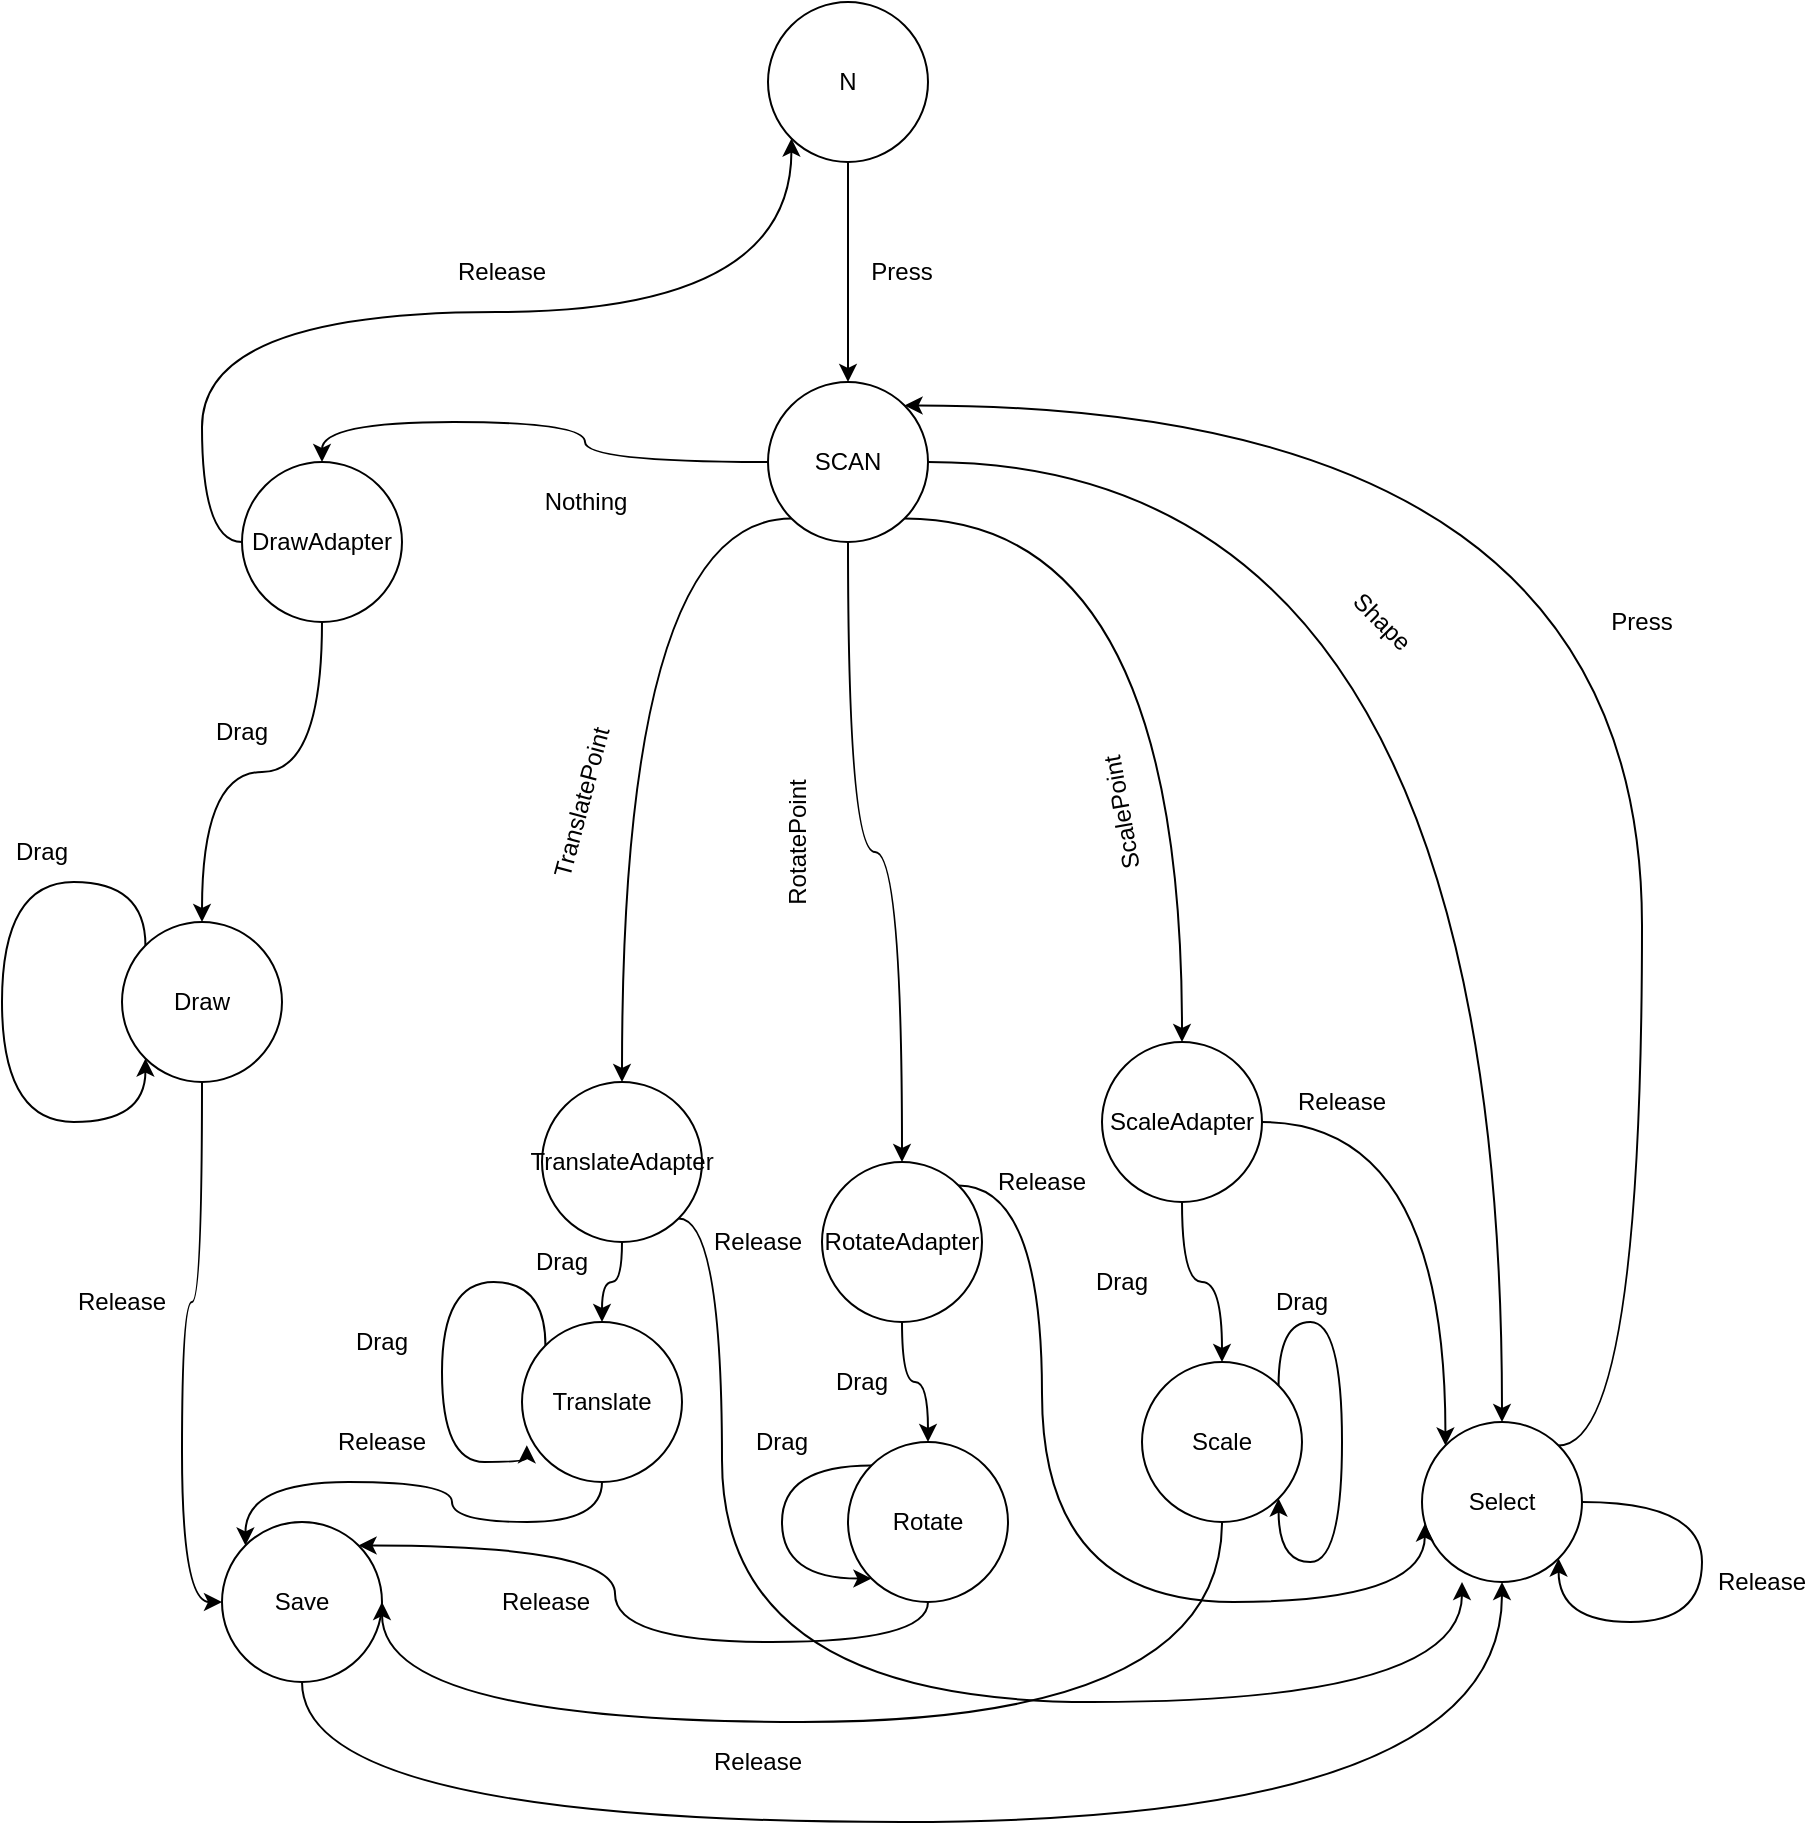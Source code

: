 <mxfile version="10.7.7" type="device"><diagram id="AWvB3p-u9AxMmlX4PqXI" name="Page-1"><mxGraphModel dx="1074" dy="1567" grid="1" gridSize="10" guides="1" tooltips="1" connect="1" arrows="1" fold="1" page="1" pageScale="1" pageWidth="827" pageHeight="1169" math="0" shadow="0"><root><mxCell id="0"/><mxCell id="1" parent="0"/><mxCell id="Fp3sdAvw4P0vKr3MgJgZ-13" style="edgeStyle=orthogonalEdgeStyle;rounded=0;orthogonalLoop=1;jettySize=auto;html=1;exitX=0.5;exitY=1;exitDx=0;exitDy=0;entryX=0.5;entryY=0;entryDx=0;entryDy=0;curved=1;" edge="1" parent="1" source="Fp3sdAvw4P0vKr3MgJgZ-1" target="Fp3sdAvw4P0vKr3MgJgZ-2"><mxGeometry relative="1" as="geometry"/></mxCell><mxCell id="Fp3sdAvw4P0vKr3MgJgZ-1" value="N" style="ellipse;whiteSpace=wrap;html=1;aspect=fixed;" vertex="1" parent="1"><mxGeometry x="413" y="210" width="80" height="80" as="geometry"/></mxCell><mxCell id="Fp3sdAvw4P0vKr3MgJgZ-14" style="edgeStyle=orthogonalEdgeStyle;curved=1;rounded=0;orthogonalLoop=1;jettySize=auto;html=1;exitX=0;exitY=0.5;exitDx=0;exitDy=0;entryX=0.5;entryY=0;entryDx=0;entryDy=0;" edge="1" parent="1" source="Fp3sdAvw4P0vKr3MgJgZ-2" target="Fp3sdAvw4P0vKr3MgJgZ-3"><mxGeometry relative="1" as="geometry"/></mxCell><mxCell id="Fp3sdAvw4P0vKr3MgJgZ-15" style="edgeStyle=orthogonalEdgeStyle;curved=1;rounded=0;orthogonalLoop=1;jettySize=auto;html=1;exitX=0;exitY=1;exitDx=0;exitDy=0;entryX=0.5;entryY=0;entryDx=0;entryDy=0;" edge="1" parent="1" source="Fp3sdAvw4P0vKr3MgJgZ-2" target="Fp3sdAvw4P0vKr3MgJgZ-7"><mxGeometry relative="1" as="geometry"/></mxCell><mxCell id="Fp3sdAvw4P0vKr3MgJgZ-16" style="edgeStyle=orthogonalEdgeStyle;curved=1;rounded=0;orthogonalLoop=1;jettySize=auto;html=1;exitX=0.5;exitY=1;exitDx=0;exitDy=0;entryX=0.5;entryY=0;entryDx=0;entryDy=0;" edge="1" parent="1" source="Fp3sdAvw4P0vKr3MgJgZ-2" target="Fp3sdAvw4P0vKr3MgJgZ-8"><mxGeometry relative="1" as="geometry"/></mxCell><mxCell id="Fp3sdAvw4P0vKr3MgJgZ-17" style="edgeStyle=orthogonalEdgeStyle;curved=1;rounded=0;orthogonalLoop=1;jettySize=auto;html=1;exitX=1;exitY=1;exitDx=0;exitDy=0;entryX=0.5;entryY=0;entryDx=0;entryDy=0;" edge="1" parent="1" source="Fp3sdAvw4P0vKr3MgJgZ-2" target="Fp3sdAvw4P0vKr3MgJgZ-9"><mxGeometry relative="1" as="geometry"/></mxCell><mxCell id="Fp3sdAvw4P0vKr3MgJgZ-18" style="edgeStyle=orthogonalEdgeStyle;curved=1;rounded=0;orthogonalLoop=1;jettySize=auto;html=1;exitX=1;exitY=0.5;exitDx=0;exitDy=0;entryX=0.5;entryY=0;entryDx=0;entryDy=0;" edge="1" parent="1" source="Fp3sdAvw4P0vKr3MgJgZ-2" target="Fp3sdAvw4P0vKr3MgJgZ-6"><mxGeometry relative="1" as="geometry"/></mxCell><mxCell id="Fp3sdAvw4P0vKr3MgJgZ-2" value="SCAN" style="ellipse;whiteSpace=wrap;html=1;aspect=fixed;" vertex="1" parent="1"><mxGeometry x="413" y="400" width="80" height="80" as="geometry"/></mxCell><mxCell id="Fp3sdAvw4P0vKr3MgJgZ-19" style="edgeStyle=orthogonalEdgeStyle;curved=1;rounded=0;orthogonalLoop=1;jettySize=auto;html=1;exitX=0.5;exitY=1;exitDx=0;exitDy=0;entryX=0.5;entryY=0;entryDx=0;entryDy=0;" edge="1" parent="1" source="Fp3sdAvw4P0vKr3MgJgZ-3" target="Fp3sdAvw4P0vKr3MgJgZ-4"><mxGeometry relative="1" as="geometry"/></mxCell><mxCell id="Fp3sdAvw4P0vKr3MgJgZ-33" style="edgeStyle=orthogonalEdgeStyle;curved=1;rounded=0;orthogonalLoop=1;jettySize=auto;html=1;exitX=0;exitY=0.5;exitDx=0;exitDy=0;entryX=0;entryY=1;entryDx=0;entryDy=0;" edge="1" parent="1" source="Fp3sdAvw4P0vKr3MgJgZ-3" target="Fp3sdAvw4P0vKr3MgJgZ-1"><mxGeometry relative="1" as="geometry"/></mxCell><mxCell id="Fp3sdAvw4P0vKr3MgJgZ-3" value="DrawAdapter" style="ellipse;whiteSpace=wrap;html=1;aspect=fixed;" vertex="1" parent="1"><mxGeometry x="150" y="440" width="80" height="80" as="geometry"/></mxCell><mxCell id="Fp3sdAvw4P0vKr3MgJgZ-26" style="edgeStyle=orthogonalEdgeStyle;curved=1;rounded=0;orthogonalLoop=1;jettySize=auto;html=1;exitX=0.5;exitY=1;exitDx=0;exitDy=0;entryX=0;entryY=0.5;entryDx=0;entryDy=0;" edge="1" parent="1" source="Fp3sdAvw4P0vKr3MgJgZ-4" target="Fp3sdAvw4P0vKr3MgJgZ-11"><mxGeometry relative="1" as="geometry"/></mxCell><mxCell id="Fp3sdAvw4P0vKr3MgJgZ-4" value="Draw&lt;br&gt;" style="ellipse;whiteSpace=wrap;html=1;aspect=fixed;" vertex="1" parent="1"><mxGeometry x="90" y="670" width="80" height="80" as="geometry"/></mxCell><mxCell id="Fp3sdAvw4P0vKr3MgJgZ-31" style="edgeStyle=orthogonalEdgeStyle;curved=1;rounded=0;orthogonalLoop=1;jettySize=auto;html=1;exitX=1;exitY=0;exitDx=0;exitDy=0;entryX=1;entryY=0;entryDx=0;entryDy=0;" edge="1" parent="1" source="Fp3sdAvw4P0vKr3MgJgZ-6" target="Fp3sdAvw4P0vKr3MgJgZ-2"><mxGeometry relative="1" as="geometry"><Array as="points"><mxPoint x="850" y="932"/><mxPoint x="850" y="412"/></Array></mxGeometry></mxCell><mxCell id="Fp3sdAvw4P0vKr3MgJgZ-6" value="Select" style="ellipse;whiteSpace=wrap;html=1;aspect=fixed;" vertex="1" parent="1"><mxGeometry x="740" y="920" width="80" height="80" as="geometry"/></mxCell><mxCell id="Fp3sdAvw4P0vKr3MgJgZ-25" style="edgeStyle=orthogonalEdgeStyle;curved=1;rounded=0;orthogonalLoop=1;jettySize=auto;html=1;exitX=0.5;exitY=1;exitDx=0;exitDy=0;entryX=0.5;entryY=0;entryDx=0;entryDy=0;" edge="1" parent="1" source="Fp3sdAvw4P0vKr3MgJgZ-7" target="Fp3sdAvw4P0vKr3MgJgZ-20"><mxGeometry relative="1" as="geometry"/></mxCell><mxCell id="Fp3sdAvw4P0vKr3MgJgZ-38" style="edgeStyle=orthogonalEdgeStyle;curved=1;rounded=0;orthogonalLoop=1;jettySize=auto;html=1;exitX=1;exitY=1;exitDx=0;exitDy=0;entryX=0.25;entryY=1;entryDx=0;entryDy=0;entryPerimeter=0;" edge="1" parent="1" source="Fp3sdAvw4P0vKr3MgJgZ-7" target="Fp3sdAvw4P0vKr3MgJgZ-6"><mxGeometry relative="1" as="geometry"><Array as="points"><mxPoint x="390" y="818"/><mxPoint x="390" y="1060"/><mxPoint x="760" y="1060"/></Array></mxGeometry></mxCell><mxCell id="Fp3sdAvw4P0vKr3MgJgZ-7" value="TranslateAdapter" style="ellipse;whiteSpace=wrap;html=1;aspect=fixed;" vertex="1" parent="1"><mxGeometry x="300" y="750" width="80" height="80" as="geometry"/></mxCell><mxCell id="Fp3sdAvw4P0vKr3MgJgZ-24" style="edgeStyle=orthogonalEdgeStyle;curved=1;rounded=0;orthogonalLoop=1;jettySize=auto;html=1;exitX=0.5;exitY=1;exitDx=0;exitDy=0;" edge="1" parent="1" source="Fp3sdAvw4P0vKr3MgJgZ-8" target="Fp3sdAvw4P0vKr3MgJgZ-21"><mxGeometry relative="1" as="geometry"/></mxCell><mxCell id="Fp3sdAvw4P0vKr3MgJgZ-37" style="edgeStyle=orthogonalEdgeStyle;curved=1;rounded=0;orthogonalLoop=1;jettySize=auto;html=1;exitX=1;exitY=0;exitDx=0;exitDy=0;entryX=0.018;entryY=0.635;entryDx=0;entryDy=0;entryPerimeter=0;" edge="1" parent="1" source="Fp3sdAvw4P0vKr3MgJgZ-8" target="Fp3sdAvw4P0vKr3MgJgZ-6"><mxGeometry relative="1" as="geometry"><Array as="points"><mxPoint x="550" y="801"/><mxPoint x="550" y="1010"/><mxPoint x="741" y="1010"/></Array></mxGeometry></mxCell><mxCell id="Fp3sdAvw4P0vKr3MgJgZ-8" value="RotateAdapter" style="ellipse;whiteSpace=wrap;html=1;aspect=fixed;" vertex="1" parent="1"><mxGeometry x="440" y="790" width="80" height="80" as="geometry"/></mxCell><mxCell id="Fp3sdAvw4P0vKr3MgJgZ-23" style="edgeStyle=orthogonalEdgeStyle;curved=1;rounded=0;orthogonalLoop=1;jettySize=auto;html=1;exitX=0.5;exitY=1;exitDx=0;exitDy=0;" edge="1" parent="1" source="Fp3sdAvw4P0vKr3MgJgZ-9" target="Fp3sdAvw4P0vKr3MgJgZ-22"><mxGeometry relative="1" as="geometry"/></mxCell><mxCell id="Fp3sdAvw4P0vKr3MgJgZ-36" style="edgeStyle=orthogonalEdgeStyle;curved=1;rounded=0;orthogonalLoop=1;jettySize=auto;html=1;exitX=1;exitY=0.5;exitDx=0;exitDy=0;entryX=0;entryY=0;entryDx=0;entryDy=0;" edge="1" parent="1" source="Fp3sdAvw4P0vKr3MgJgZ-9" target="Fp3sdAvw4P0vKr3MgJgZ-6"><mxGeometry relative="1" as="geometry"/></mxCell><mxCell id="Fp3sdAvw4P0vKr3MgJgZ-9" value="ScaleAdapter" style="ellipse;whiteSpace=wrap;html=1;aspect=fixed;" vertex="1" parent="1"><mxGeometry x="580" y="730" width="80" height="80" as="geometry"/></mxCell><mxCell id="Fp3sdAvw4P0vKr3MgJgZ-30" style="edgeStyle=orthogonalEdgeStyle;curved=1;rounded=0;orthogonalLoop=1;jettySize=auto;html=1;exitX=0.5;exitY=1;exitDx=0;exitDy=0;entryX=0.5;entryY=1;entryDx=0;entryDy=0;" edge="1" parent="1" source="Fp3sdAvw4P0vKr3MgJgZ-11" target="Fp3sdAvw4P0vKr3MgJgZ-6"><mxGeometry relative="1" as="geometry"><mxPoint x="790" y="1070" as="targetPoint"/><Array as="points"><mxPoint x="180" y="1120"/><mxPoint x="780" y="1120"/></Array></mxGeometry></mxCell><mxCell id="Fp3sdAvw4P0vKr3MgJgZ-11" value="Save" style="ellipse;whiteSpace=wrap;html=1;aspect=fixed;" vertex="1" parent="1"><mxGeometry x="140" y="970" width="80" height="80" as="geometry"/></mxCell><mxCell id="Fp3sdAvw4P0vKr3MgJgZ-27" style="edgeStyle=orthogonalEdgeStyle;curved=1;rounded=0;orthogonalLoop=1;jettySize=auto;html=1;exitX=0.5;exitY=1;exitDx=0;exitDy=0;entryX=0;entryY=0;entryDx=0;entryDy=0;" edge="1" parent="1" source="Fp3sdAvw4P0vKr3MgJgZ-20" target="Fp3sdAvw4P0vKr3MgJgZ-11"><mxGeometry relative="1" as="geometry"/></mxCell><mxCell id="Fp3sdAvw4P0vKr3MgJgZ-20" value="Translate" style="ellipse;whiteSpace=wrap;html=1;aspect=fixed;" vertex="1" parent="1"><mxGeometry x="290" y="870" width="80" height="80" as="geometry"/></mxCell><mxCell id="Fp3sdAvw4P0vKr3MgJgZ-28" style="edgeStyle=orthogonalEdgeStyle;curved=1;rounded=0;orthogonalLoop=1;jettySize=auto;html=1;exitX=0.5;exitY=1;exitDx=0;exitDy=0;entryX=1;entryY=0;entryDx=0;entryDy=0;" edge="1" parent="1" source="Fp3sdAvw4P0vKr3MgJgZ-21" target="Fp3sdAvw4P0vKr3MgJgZ-11"><mxGeometry relative="1" as="geometry"/></mxCell><mxCell id="Fp3sdAvw4P0vKr3MgJgZ-21" value="Rotate" style="ellipse;whiteSpace=wrap;html=1;aspect=fixed;" vertex="1" parent="1"><mxGeometry x="453" y="930" width="80" height="80" as="geometry"/></mxCell><mxCell id="Fp3sdAvw4P0vKr3MgJgZ-29" style="edgeStyle=orthogonalEdgeStyle;curved=1;rounded=0;orthogonalLoop=1;jettySize=auto;html=1;exitX=0.5;exitY=1;exitDx=0;exitDy=0;entryX=1;entryY=0.5;entryDx=0;entryDy=0;" edge="1" parent="1" source="Fp3sdAvw4P0vKr3MgJgZ-22" target="Fp3sdAvw4P0vKr3MgJgZ-11"><mxGeometry relative="1" as="geometry"><mxPoint x="280" y="1040" as="targetPoint"/><Array as="points"><mxPoint x="640" y="1070"/><mxPoint x="220" y="1070"/></Array></mxGeometry></mxCell><mxCell id="Fp3sdAvw4P0vKr3MgJgZ-22" value="Scale" style="ellipse;whiteSpace=wrap;html=1;aspect=fixed;" vertex="1" parent="1"><mxGeometry x="600" y="890" width="80" height="80" as="geometry"/></mxCell><mxCell id="Fp3sdAvw4P0vKr3MgJgZ-34" style="edgeStyle=orthogonalEdgeStyle;curved=1;rounded=0;orthogonalLoop=1;jettySize=auto;html=1;exitX=1;exitY=0.5;exitDx=0;exitDy=0;entryX=1;entryY=1;entryDx=0;entryDy=0;" edge="1" parent="1" source="Fp3sdAvw4P0vKr3MgJgZ-6" target="Fp3sdAvw4P0vKr3MgJgZ-6"><mxGeometry relative="1" as="geometry"><Array as="points"><mxPoint x="880" y="960"/><mxPoint x="880" y="1020"/><mxPoint x="808" y="1020"/></Array></mxGeometry></mxCell><mxCell id="Fp3sdAvw4P0vKr3MgJgZ-35" style="edgeStyle=orthogonalEdgeStyle;curved=1;rounded=0;orthogonalLoop=1;jettySize=auto;html=1;exitX=0;exitY=0;exitDx=0;exitDy=0;entryX=0;entryY=1;entryDx=0;entryDy=0;" edge="1" parent="1" source="Fp3sdAvw4P0vKr3MgJgZ-4" target="Fp3sdAvw4P0vKr3MgJgZ-4"><mxGeometry relative="1" as="geometry"><Array as="points"><mxPoint x="102" y="650"/><mxPoint x="30" y="650"/><mxPoint x="30" y="770"/><mxPoint x="102" y="770"/></Array></mxGeometry></mxCell><mxCell id="Fp3sdAvw4P0vKr3MgJgZ-39" value="Press" style="text;html=1;strokeColor=none;fillColor=none;align=center;verticalAlign=middle;whiteSpace=wrap;rounded=0;" vertex="1" parent="1"><mxGeometry x="460" y="335" width="40" height="20" as="geometry"/></mxCell><mxCell id="Fp3sdAvw4P0vKr3MgJgZ-40" value="Release" style="text;html=1;strokeColor=none;fillColor=none;align=center;verticalAlign=middle;whiteSpace=wrap;rounded=0;" vertex="1" parent="1"><mxGeometry x="260" y="335" width="40" height="20" as="geometry"/></mxCell><mxCell id="Fp3sdAvw4P0vKr3MgJgZ-41" value="Nothing" style="text;html=1;strokeColor=none;fillColor=none;align=center;verticalAlign=middle;whiteSpace=wrap;rounded=0;" vertex="1" parent="1"><mxGeometry x="302" y="450" width="40" height="20" as="geometry"/></mxCell><mxCell id="Fp3sdAvw4P0vKr3MgJgZ-42" value="TranslatePoint" style="text;html=1;strokeColor=none;fillColor=none;align=center;verticalAlign=middle;whiteSpace=wrap;rounded=0;rotation=-75;" vertex="1" parent="1"><mxGeometry x="300" y="600" width="40" height="20" as="geometry"/></mxCell><mxCell id="Fp3sdAvw4P0vKr3MgJgZ-43" value="RotatePoint" style="text;html=1;strokeColor=none;fillColor=none;align=center;verticalAlign=middle;whiteSpace=wrap;rounded=0;rotation=-90;" vertex="1" parent="1"><mxGeometry x="408" y="625" width="40" height="10" as="geometry"/></mxCell><mxCell id="Fp3sdAvw4P0vKr3MgJgZ-44" value="ScalePoint" style="text;html=1;strokeColor=none;fillColor=none;align=center;verticalAlign=middle;whiteSpace=wrap;rounded=0;rotation=-100;" vertex="1" parent="1"><mxGeometry x="570" y="605" width="40" height="20" as="geometry"/></mxCell><mxCell id="Fp3sdAvw4P0vKr3MgJgZ-45" value="Shape" style="text;html=1;strokeColor=none;fillColor=none;align=center;verticalAlign=middle;whiteSpace=wrap;rounded=0;rotation=45;" vertex="1" parent="1"><mxGeometry x="700" y="510" width="40" height="20" as="geometry"/></mxCell><mxCell id="Fp3sdAvw4P0vKr3MgJgZ-46" value="Drag" style="text;html=1;strokeColor=none;fillColor=none;align=center;verticalAlign=middle;whiteSpace=wrap;rounded=0;" vertex="1" parent="1"><mxGeometry x="130" y="564.5" width="40" height="20" as="geometry"/></mxCell><mxCell id="Fp3sdAvw4P0vKr3MgJgZ-48" value="Drag" style="text;html=1;strokeColor=none;fillColor=none;align=center;verticalAlign=middle;whiteSpace=wrap;rounded=0;" vertex="1" parent="1"><mxGeometry x="30" y="625" width="40" height="20" as="geometry"/></mxCell><mxCell id="Fp3sdAvw4P0vKr3MgJgZ-49" value="Release" style="text;html=1;strokeColor=none;fillColor=none;align=center;verticalAlign=middle;whiteSpace=wrap;rounded=0;" vertex="1" parent="1"><mxGeometry x="70" y="850" width="40" height="20" as="geometry"/></mxCell><mxCell id="Fp3sdAvw4P0vKr3MgJgZ-50" value="Release" style="text;html=1;strokeColor=none;fillColor=none;align=center;verticalAlign=middle;whiteSpace=wrap;rounded=0;" vertex="1" parent="1"><mxGeometry x="200" y="920" width="40" height="20" as="geometry"/></mxCell><mxCell id="Fp3sdAvw4P0vKr3MgJgZ-51" value="Release" style="text;html=1;strokeColor=none;fillColor=none;align=center;verticalAlign=middle;whiteSpace=wrap;rounded=0;" vertex="1" parent="1"><mxGeometry x="282" y="1000" width="40" height="20" as="geometry"/></mxCell><mxCell id="Fp3sdAvw4P0vKr3MgJgZ-52" value="Release" style="text;html=1;strokeColor=none;fillColor=none;align=center;verticalAlign=middle;whiteSpace=wrap;rounded=0;" vertex="1" parent="1"><mxGeometry x="388" y="1080" width="40" height="20" as="geometry"/></mxCell><mxCell id="Fp3sdAvw4P0vKr3MgJgZ-55" value="Drag" style="text;html=1;strokeColor=none;fillColor=none;align=center;verticalAlign=middle;whiteSpace=wrap;rounded=0;" vertex="1" parent="1"><mxGeometry x="290" y="830" width="40" height="20" as="geometry"/></mxCell><mxCell id="Fp3sdAvw4P0vKr3MgJgZ-56" value="Drag" style="text;html=1;strokeColor=none;fillColor=none;align=center;verticalAlign=middle;whiteSpace=wrap;rounded=0;" vertex="1" parent="1"><mxGeometry x="440" y="890" width="40" height="20" as="geometry"/></mxCell><mxCell id="Fp3sdAvw4P0vKr3MgJgZ-57" value="Drag" style="text;html=1;strokeColor=none;fillColor=none;align=center;verticalAlign=middle;whiteSpace=wrap;rounded=0;" vertex="1" parent="1"><mxGeometry x="570" y="840" width="40" height="20" as="geometry"/></mxCell><mxCell id="Fp3sdAvw4P0vKr3MgJgZ-58" value="Release" style="text;html=1;strokeColor=none;fillColor=none;align=center;verticalAlign=middle;whiteSpace=wrap;rounded=0;" vertex="1" parent="1"><mxGeometry x="890" y="990" width="40" height="20" as="geometry"/></mxCell><mxCell id="Fp3sdAvw4P0vKr3MgJgZ-59" style="edgeStyle=orthogonalEdgeStyle;curved=1;rounded=0;orthogonalLoop=1;jettySize=auto;html=1;exitX=0;exitY=0;exitDx=0;exitDy=0;entryX=0.03;entryY=0.77;entryDx=0;entryDy=0;entryPerimeter=0;" edge="1" parent="1" source="Fp3sdAvw4P0vKr3MgJgZ-20" target="Fp3sdAvw4P0vKr3MgJgZ-20"><mxGeometry relative="1" as="geometry"><Array as="points"><mxPoint x="302" y="850"/><mxPoint x="250" y="850"/><mxPoint x="250" y="940"/><mxPoint x="292" y="940"/></Array></mxGeometry></mxCell><mxCell id="Fp3sdAvw4P0vKr3MgJgZ-60" value="Drag" style="text;html=1;strokeColor=none;fillColor=none;align=center;verticalAlign=middle;whiteSpace=wrap;rounded=0;" vertex="1" parent="1"><mxGeometry x="200" y="870" width="40" height="20" as="geometry"/></mxCell><mxCell id="Fp3sdAvw4P0vKr3MgJgZ-61" style="edgeStyle=orthogonalEdgeStyle;curved=1;rounded=0;orthogonalLoop=1;jettySize=auto;html=1;exitX=0;exitY=0;exitDx=0;exitDy=0;entryX=0;entryY=1;entryDx=0;entryDy=0;" edge="1" parent="1" source="Fp3sdAvw4P0vKr3MgJgZ-21" target="Fp3sdAvw4P0vKr3MgJgZ-21"><mxGeometry relative="1" as="geometry"><Array as="points"><mxPoint x="420" y="942"/><mxPoint x="420" y="999"/></Array></mxGeometry></mxCell><mxCell id="Fp3sdAvw4P0vKr3MgJgZ-62" value="Drag" style="text;html=1;strokeColor=none;fillColor=none;align=center;verticalAlign=middle;whiteSpace=wrap;rounded=0;" vertex="1" parent="1"><mxGeometry x="400" y="920" width="40" height="20" as="geometry"/></mxCell><mxCell id="Fp3sdAvw4P0vKr3MgJgZ-63" style="edgeStyle=orthogonalEdgeStyle;curved=1;rounded=0;orthogonalLoop=1;jettySize=auto;html=1;exitX=1;exitY=0;exitDx=0;exitDy=0;entryX=1;entryY=1;entryDx=0;entryDy=0;" edge="1" parent="1" source="Fp3sdAvw4P0vKr3MgJgZ-22" target="Fp3sdAvw4P0vKr3MgJgZ-22"><mxGeometry relative="1" as="geometry"/></mxCell><mxCell id="Fp3sdAvw4P0vKr3MgJgZ-64" value="Drag" style="text;html=1;strokeColor=none;fillColor=none;align=center;verticalAlign=middle;whiteSpace=wrap;rounded=0;" vertex="1" parent="1"><mxGeometry x="660" y="850" width="40" height="20" as="geometry"/></mxCell><mxCell id="Fp3sdAvw4P0vKr3MgJgZ-67" value="Release" style="text;html=1;strokeColor=none;fillColor=none;align=center;verticalAlign=middle;whiteSpace=wrap;rounded=0;" vertex="1" parent="1"><mxGeometry x="388" y="820" width="40" height="20" as="geometry"/></mxCell><mxCell id="Fp3sdAvw4P0vKr3MgJgZ-68" value="Release" style="text;html=1;strokeColor=none;fillColor=none;align=center;verticalAlign=middle;whiteSpace=wrap;rounded=0;" vertex="1" parent="1"><mxGeometry x="530" y="790" width="40" height="20" as="geometry"/></mxCell><mxCell id="Fp3sdAvw4P0vKr3MgJgZ-69" value="Release" style="text;html=1;strokeColor=none;fillColor=none;align=center;verticalAlign=middle;whiteSpace=wrap;rounded=0;" vertex="1" parent="1"><mxGeometry x="680" y="750" width="40" height="20" as="geometry"/></mxCell><mxCell id="Fp3sdAvw4P0vKr3MgJgZ-73" value="Press" style="text;html=1;strokeColor=none;fillColor=none;align=center;verticalAlign=middle;whiteSpace=wrap;rounded=0;" vertex="1" parent="1"><mxGeometry x="830" y="510" width="40" height="20" as="geometry"/></mxCell></root></mxGraphModel></diagram></mxfile>